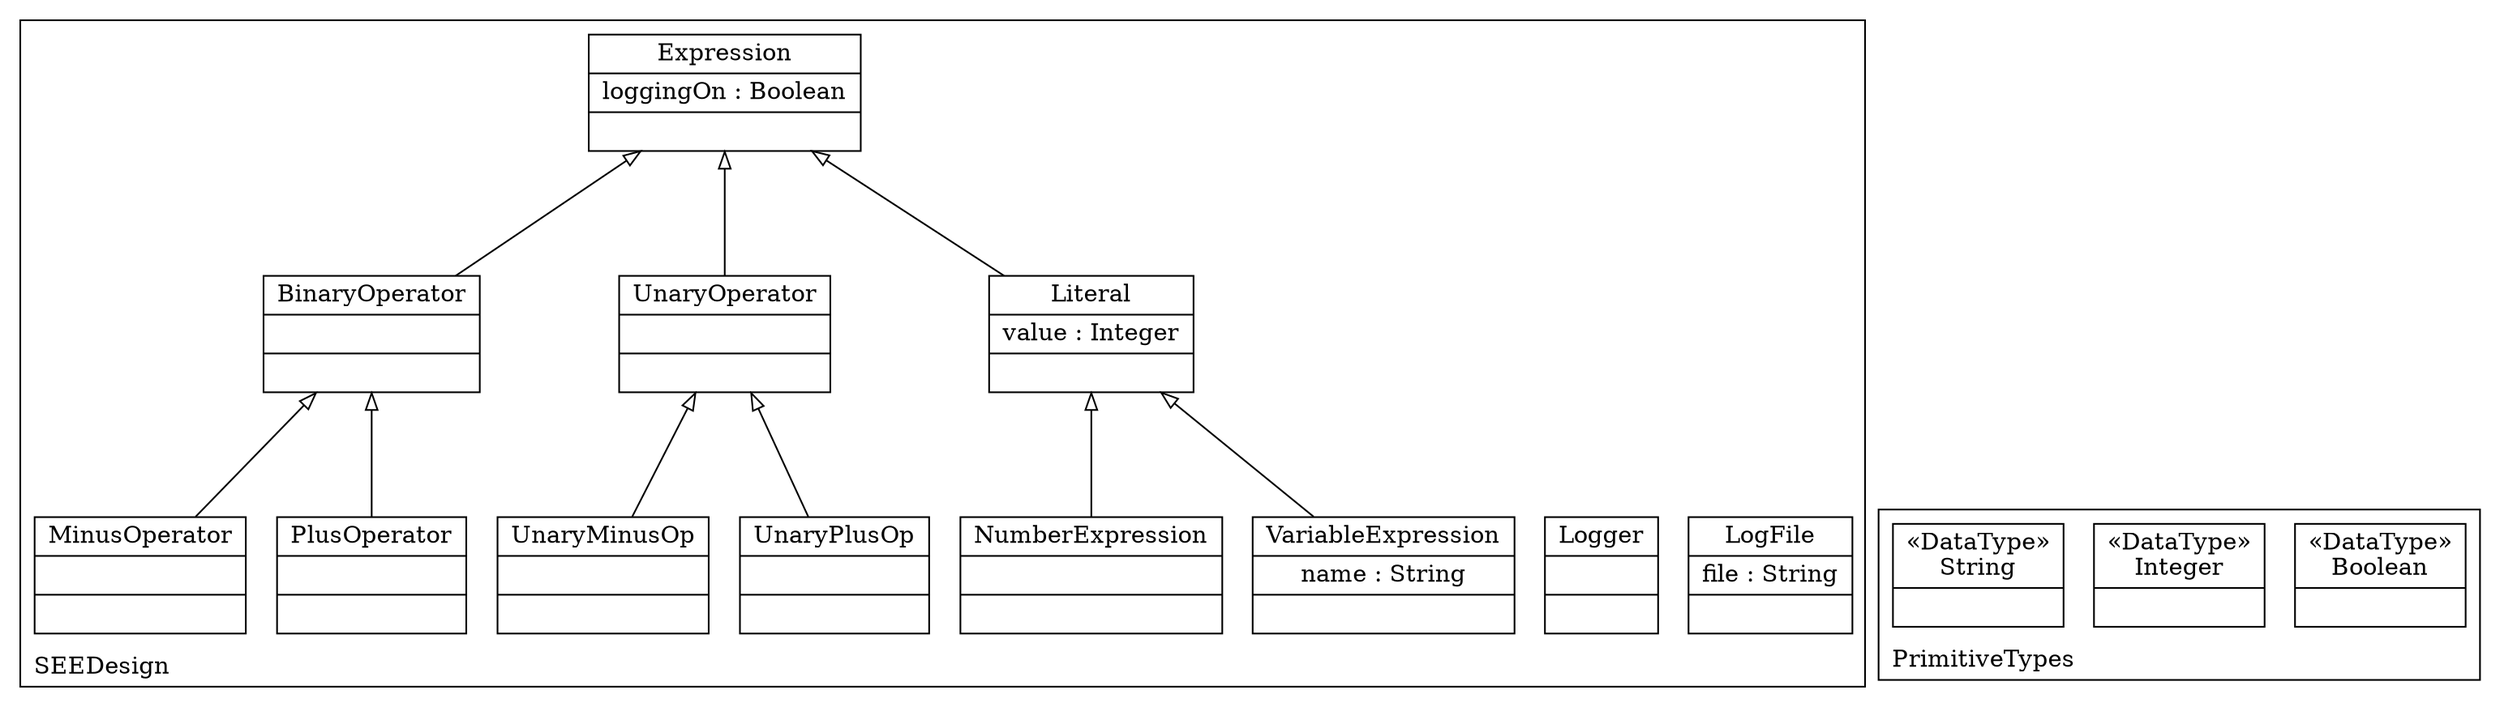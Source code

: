digraph "KM3 Model in DOT" {
graph[rankdir=BT,labeljust=l,labelloc=t,nodeSep=0.75,compound=true];
 subgraph "cluster_SEEDesign"{
labelloc=t
color=black
label=SEEDesign
 node[shape=record];
LogFile[label="{LogFile|file : String| }"]
;
 node[shape=record];
Logger[label="{Logger| | }"]
;
 node[shape=record];
Expression[label="{Expression|loggingOn : Boolean| }"]
;
 node[shape=record];
Literal[label="{Literal|value : Integer| }"]
 Literal->Expression[arrowhead=onormal,group=Expression,minlen=2,constraint=true,]
;
 node[shape=record];
VariableExpression[label="{VariableExpression|name : String| }"]
 VariableExpression->Literal[arrowhead=onormal,group=Literal,minlen=2,constraint=true,]
;
 node[shape=record];
NumberExpression[label="{NumberExpression| | }"]
 NumberExpression->Literal[arrowhead=onormal,group=Literal,minlen=2,constraint=true,]
;
 node[shape=record];
UnaryOperator[label="{UnaryOperator| | }"]
 UnaryOperator->Expression[arrowhead=onormal,group=Expression,minlen=2,constraint=true,]
;
 node[shape=record];
UnaryPlusOp[label="{UnaryPlusOp| | }"]
 UnaryPlusOp->UnaryOperator[arrowhead=onormal,group=UnaryOperator,minlen=2,constraint=true,]
;
 node[shape=record];
UnaryMinusOp[label="{UnaryMinusOp| | }"]
 UnaryMinusOp->UnaryOperator[arrowhead=onormal,group=UnaryOperator,minlen=2,constraint=true,]
;
 node[shape=record];
BinaryOperator[label="{BinaryOperator| | }"]
 BinaryOperator->Expression[arrowhead=onormal,group=Expression,minlen=2,constraint=true,]
;
 node[shape=record];
PlusOperator[label="{PlusOperator| | }"]
 PlusOperator->BinaryOperator[arrowhead=onormal,group=BinaryOperator,minlen=2,constraint=true,]
;
 node[shape=record];
MinusOperator[label="{MinusOperator| | }"]
 MinusOperator->BinaryOperator[arrowhead=onormal,group=BinaryOperator,minlen=2,constraint=true,]
;

} subgraph "cluster_PrimitiveTypes"{
labelloc=t
color=black
label=PrimitiveTypes
 node[shape=record];
Boolean[label="{&#171;DataType&#187;\nBoolean|}"]
;
 node[shape=record];
Integer[label="{&#171;DataType&#187;\nInteger|}"]
;
 node[shape=record];
String[label="{&#171;DataType&#187;\nString|}"]
;

}
}